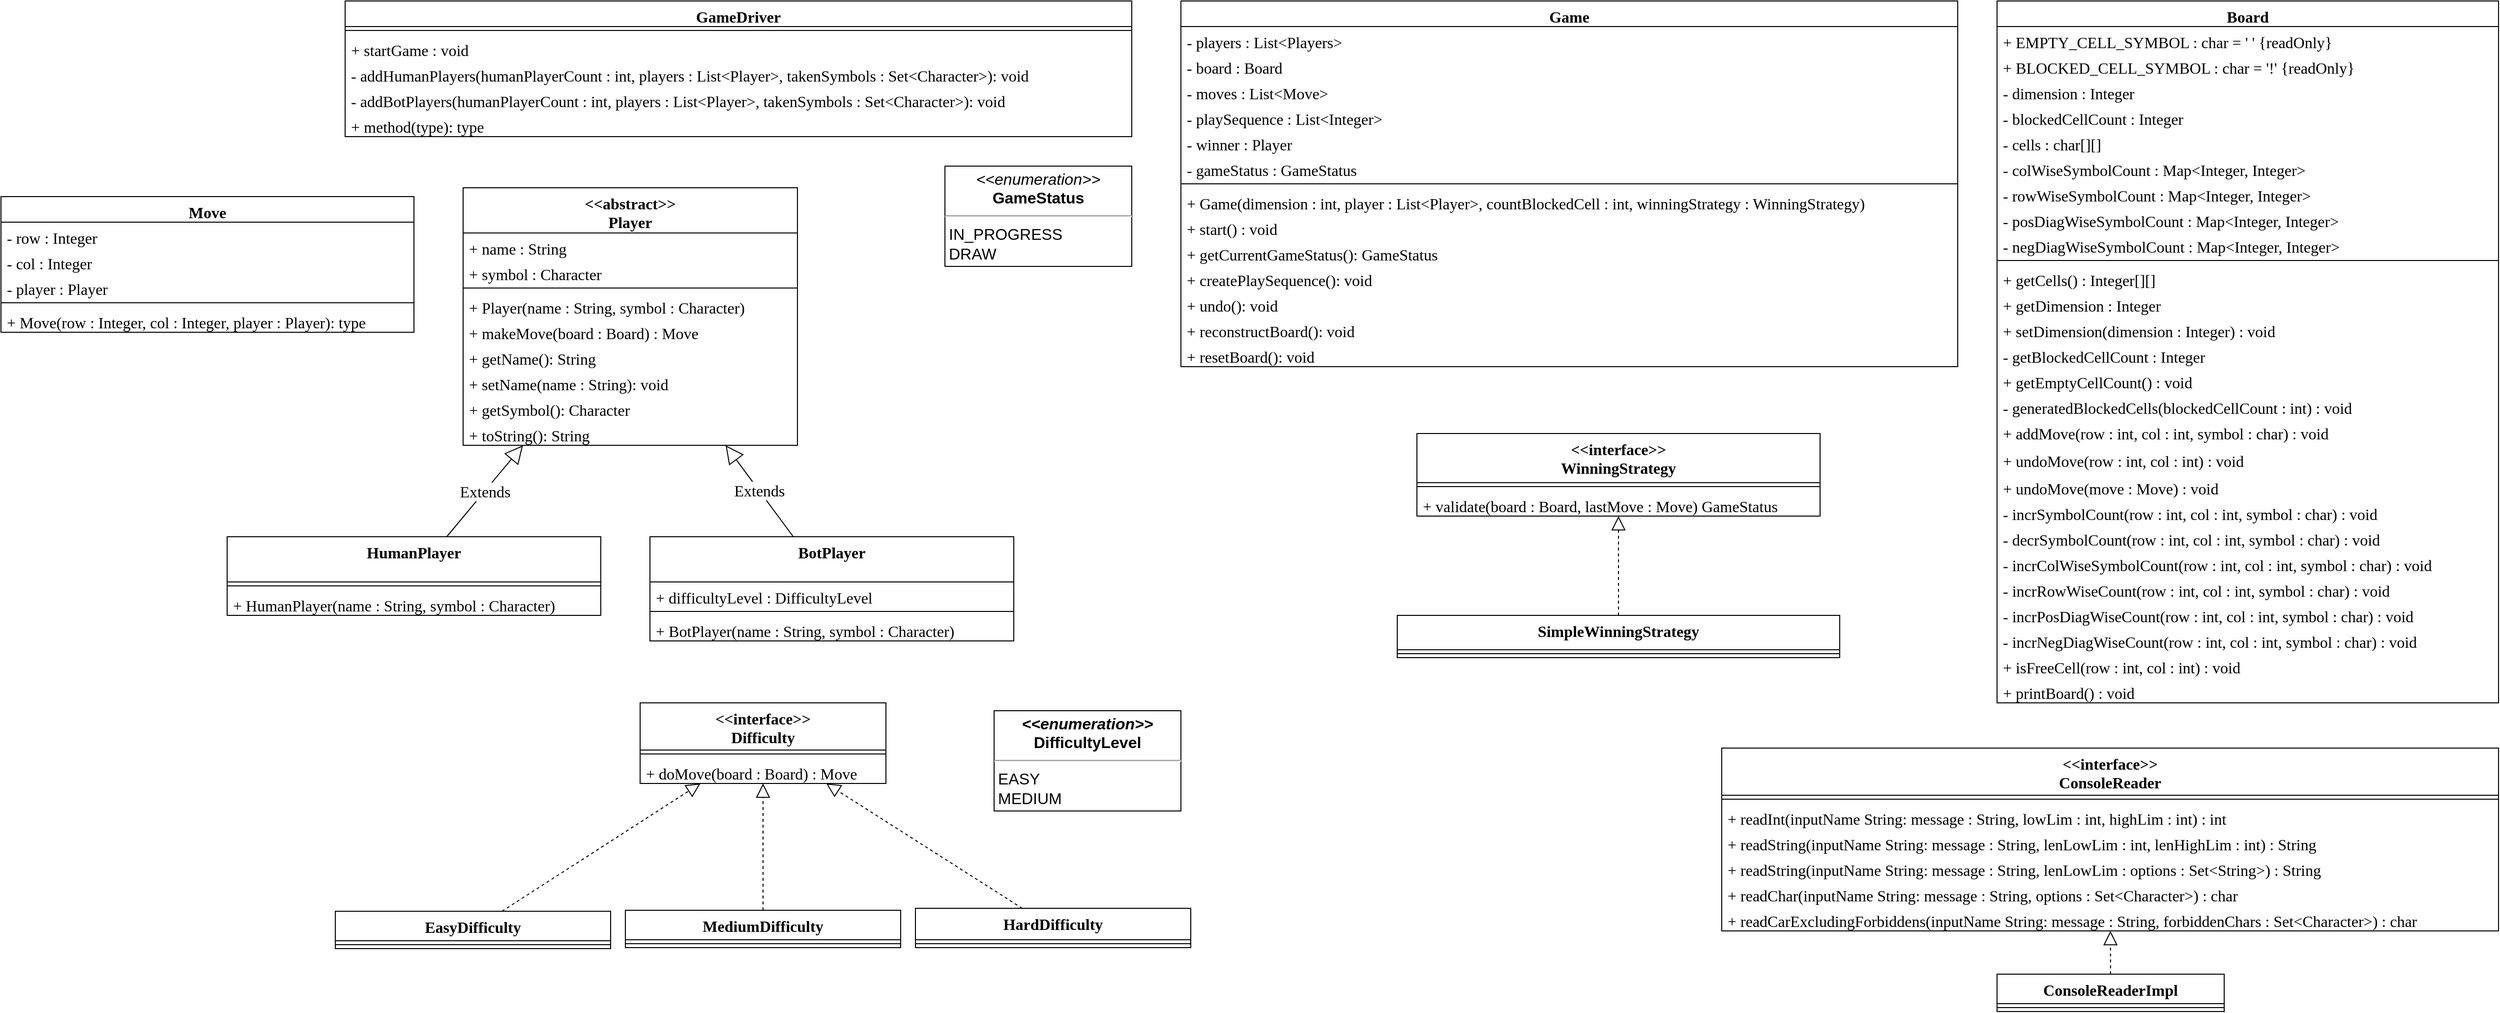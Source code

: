 <mxfile version="20.8.23" type="github">
  <diagram id="C5RBs43oDa-KdzZeNtuy" name="Page-1">
    <mxGraphModel dx="5349" dy="1512" grid="1" gridSize="10" guides="1" tooltips="1" connect="1" arrows="1" fold="1" page="1" pageScale="1" pageWidth="827" pageHeight="1169" math="0" shadow="0">
      <root>
        <mxCell id="WIyWlLk6GJQsqaUBKTNV-0" />
        <mxCell id="WIyWlLk6GJQsqaUBKTNV-1" parent="WIyWlLk6GJQsqaUBKTNV-0" />
        <mxCell id="NYESxSJqRWlcTfdeuYpu-14" value="Board" style="swimlane;fontStyle=1;align=center;verticalAlign=top;childLayout=stackLayout;horizontal=1;startSize=26;horizontalStack=0;resizeParent=1;resizeParentMax=0;resizeLast=0;collapsible=1;marginBottom=0;fontFamily=Verdana;fontSize=16;" vertex="1" parent="WIyWlLk6GJQsqaUBKTNV-1">
          <mxGeometry x="310" y="40" width="510" height="714" as="geometry" />
        </mxCell>
        <mxCell id="NYESxSJqRWlcTfdeuYpu-58" value="+ EMPTY_CELL_SYMBOL : char = &#39; &#39; {readOnly}" style="text;strokeColor=none;fillColor=none;align=left;verticalAlign=top;spacingLeft=4;spacingRight=4;overflow=hidden;rotatable=0;points=[[0,0.5],[1,0.5]];portConstraint=eastwest;fontFamily=Verdana;fontSize=16;" vertex="1" parent="NYESxSJqRWlcTfdeuYpu-14">
          <mxGeometry y="26" width="510" height="26" as="geometry" />
        </mxCell>
        <mxCell id="NYESxSJqRWlcTfdeuYpu-59" value="+ BLOCKED_CELL_SYMBOL : char = &#39;!&#39; {readOnly}" style="text;strokeColor=none;fillColor=none;align=left;verticalAlign=top;spacingLeft=4;spacingRight=4;overflow=hidden;rotatable=0;points=[[0,0.5],[1,0.5]];portConstraint=eastwest;fontFamily=Verdana;fontSize=16;" vertex="1" parent="NYESxSJqRWlcTfdeuYpu-14">
          <mxGeometry y="52" width="510" height="26" as="geometry" />
        </mxCell>
        <mxCell id="NYESxSJqRWlcTfdeuYpu-15" value="- dimension : Integer" style="text;strokeColor=none;fillColor=none;align=left;verticalAlign=top;spacingLeft=4;spacingRight=4;overflow=hidden;rotatable=0;points=[[0,0.5],[1,0.5]];portConstraint=eastwest;fontFamily=Verdana;fontSize=16;" vertex="1" parent="NYESxSJqRWlcTfdeuYpu-14">
          <mxGeometry y="78" width="510" height="26" as="geometry" />
        </mxCell>
        <mxCell id="NYESxSJqRWlcTfdeuYpu-33" value="- blockedCellCount : Integer" style="text;strokeColor=none;fillColor=none;align=left;verticalAlign=top;spacingLeft=4;spacingRight=4;overflow=hidden;rotatable=0;points=[[0,0.5],[1,0.5]];portConstraint=eastwest;fontFamily=Verdana;fontSize=16;" vertex="1" parent="NYESxSJqRWlcTfdeuYpu-14">
          <mxGeometry y="104" width="510" height="26" as="geometry" />
        </mxCell>
        <mxCell id="NYESxSJqRWlcTfdeuYpu-35" value="- cells : char[][]" style="text;strokeColor=none;fillColor=none;align=left;verticalAlign=top;spacingLeft=4;spacingRight=4;overflow=hidden;rotatable=0;points=[[0,0.5],[1,0.5]];portConstraint=eastwest;fontFamily=Verdana;fontSize=16;" vertex="1" parent="NYESxSJqRWlcTfdeuYpu-14">
          <mxGeometry y="130" width="510" height="26" as="geometry" />
        </mxCell>
        <mxCell id="NYESxSJqRWlcTfdeuYpu-36" value="- colWiseSymbolCount : Map&lt;Integer, Integer&gt;" style="text;strokeColor=none;fillColor=none;align=left;verticalAlign=top;spacingLeft=4;spacingRight=4;overflow=hidden;rotatable=0;points=[[0,0.5],[1,0.5]];portConstraint=eastwest;fontFamily=Verdana;fontSize=16;" vertex="1" parent="NYESxSJqRWlcTfdeuYpu-14">
          <mxGeometry y="156" width="510" height="26" as="geometry" />
        </mxCell>
        <mxCell id="NYESxSJqRWlcTfdeuYpu-37" value="- rowWiseSymbolCount : Map&lt;Integer, Integer&gt;" style="text;strokeColor=none;fillColor=none;align=left;verticalAlign=top;spacingLeft=4;spacingRight=4;overflow=hidden;rotatable=0;points=[[0,0.5],[1,0.5]];portConstraint=eastwest;fontFamily=Verdana;fontSize=16;" vertex="1" parent="NYESxSJqRWlcTfdeuYpu-14">
          <mxGeometry y="182" width="510" height="26" as="geometry" />
        </mxCell>
        <mxCell id="NYESxSJqRWlcTfdeuYpu-38" value="- posDiagWiseSymbolCount : Map&lt;Integer, Integer&gt;" style="text;strokeColor=none;fillColor=none;align=left;verticalAlign=top;spacingLeft=4;spacingRight=4;overflow=hidden;rotatable=0;points=[[0,0.5],[1,0.5]];portConstraint=eastwest;fontFamily=Verdana;fontSize=16;" vertex="1" parent="NYESxSJqRWlcTfdeuYpu-14">
          <mxGeometry y="208" width="510" height="26" as="geometry" />
        </mxCell>
        <mxCell id="NYESxSJqRWlcTfdeuYpu-34" value="- negDiagWiseSymbolCount : Map&lt;Integer, Integer&gt;" style="text;strokeColor=none;fillColor=none;align=left;verticalAlign=top;spacingLeft=4;spacingRight=4;overflow=hidden;rotatable=0;points=[[0,0.5],[1,0.5]];portConstraint=eastwest;fontFamily=Verdana;fontSize=16;" vertex="1" parent="NYESxSJqRWlcTfdeuYpu-14">
          <mxGeometry y="234" width="510" height="26" as="geometry" />
        </mxCell>
        <mxCell id="NYESxSJqRWlcTfdeuYpu-16" value="" style="line;strokeWidth=1;fillColor=none;align=left;verticalAlign=middle;spacingTop=-1;spacingLeft=3;spacingRight=3;rotatable=0;labelPosition=right;points=[];portConstraint=eastwest;strokeColor=inherit;fontFamily=Verdana;fontSize=16;" vertex="1" parent="NYESxSJqRWlcTfdeuYpu-14">
          <mxGeometry y="260" width="510" height="8" as="geometry" />
        </mxCell>
        <mxCell id="NYESxSJqRWlcTfdeuYpu-28" value="+ getCells() : Integer[][]" style="text;strokeColor=none;fillColor=none;align=left;verticalAlign=top;spacingLeft=4;spacingRight=4;overflow=hidden;rotatable=0;points=[[0,0.5],[1,0.5]];portConstraint=eastwest;fontFamily=Verdana;fontSize=16;" vertex="1" parent="NYESxSJqRWlcTfdeuYpu-14">
          <mxGeometry y="268" width="510" height="26" as="geometry" />
        </mxCell>
        <mxCell id="NYESxSJqRWlcTfdeuYpu-24" value="+ getDimension : Integer" style="text;strokeColor=none;fillColor=none;align=left;verticalAlign=top;spacingLeft=4;spacingRight=4;overflow=hidden;rotatable=0;points=[[0,0.5],[1,0.5]];portConstraint=eastwest;fontFamily=Verdana;fontSize=16;" vertex="1" parent="NYESxSJqRWlcTfdeuYpu-14">
          <mxGeometry y="294" width="510" height="26" as="geometry" />
        </mxCell>
        <mxCell id="NYESxSJqRWlcTfdeuYpu-32" value="+ setDimension(dimension : Integer) : void" style="text;strokeColor=none;fillColor=none;align=left;verticalAlign=top;spacingLeft=4;spacingRight=4;overflow=hidden;rotatable=0;points=[[0,0.5],[1,0.5]];portConstraint=eastwest;fontFamily=Verdana;fontSize=16;" vertex="1" parent="NYESxSJqRWlcTfdeuYpu-14">
          <mxGeometry y="320" width="510" height="26" as="geometry" />
        </mxCell>
        <mxCell id="NYESxSJqRWlcTfdeuYpu-26" value="- getBlockedCellCount : Integer" style="text;strokeColor=none;fillColor=none;align=left;verticalAlign=top;spacingLeft=4;spacingRight=4;overflow=hidden;rotatable=0;points=[[0,0.5],[1,0.5]];portConstraint=eastwest;fontFamily=Verdana;fontSize=16;" vertex="1" parent="NYESxSJqRWlcTfdeuYpu-14">
          <mxGeometry y="346" width="510" height="26" as="geometry" />
        </mxCell>
        <mxCell id="NYESxSJqRWlcTfdeuYpu-40" value="+ getEmptyCellCount() : void" style="text;strokeColor=none;fillColor=none;align=left;verticalAlign=top;spacingLeft=4;spacingRight=4;overflow=hidden;rotatable=0;points=[[0,0.5],[1,0.5]];portConstraint=eastwest;fontFamily=Verdana;fontSize=16;" vertex="1" parent="NYESxSJqRWlcTfdeuYpu-14">
          <mxGeometry y="372" width="510" height="26" as="geometry" />
        </mxCell>
        <mxCell id="NYESxSJqRWlcTfdeuYpu-41" value="- generatedBlockedCells(blockedCellCount : int) : void" style="text;strokeColor=none;fillColor=none;align=left;verticalAlign=top;spacingLeft=4;spacingRight=4;overflow=hidden;rotatable=0;points=[[0,0.5],[1,0.5]];portConstraint=eastwest;fontFamily=Verdana;fontSize=16;" vertex="1" parent="NYESxSJqRWlcTfdeuYpu-14">
          <mxGeometry y="398" width="510" height="26" as="geometry" />
        </mxCell>
        <mxCell id="NYESxSJqRWlcTfdeuYpu-27" value="+ addMove(row : int, col : int, symbol : char) : void" style="text;strokeColor=none;fillColor=none;align=left;verticalAlign=top;spacingLeft=4;spacingRight=4;overflow=hidden;rotatable=0;points=[[0,0.5],[1,0.5]];portConstraint=eastwest;fontFamily=Verdana;fontSize=16;" vertex="1" parent="NYESxSJqRWlcTfdeuYpu-14">
          <mxGeometry y="424" width="510" height="28" as="geometry" />
        </mxCell>
        <mxCell id="NYESxSJqRWlcTfdeuYpu-43" value="+ undoMove(row : int, col : int) : void" style="text;strokeColor=none;fillColor=none;align=left;verticalAlign=top;spacingLeft=4;spacingRight=4;overflow=hidden;rotatable=0;points=[[0,0.5],[1,0.5]];portConstraint=eastwest;fontFamily=Verdana;fontSize=16;" vertex="1" parent="NYESxSJqRWlcTfdeuYpu-14">
          <mxGeometry y="452" width="510" height="28" as="geometry" />
        </mxCell>
        <mxCell id="NYESxSJqRWlcTfdeuYpu-44" value="+ undoMove(move : Move) : void" style="text;strokeColor=none;fillColor=none;align=left;verticalAlign=top;spacingLeft=4;spacingRight=4;overflow=hidden;rotatable=0;points=[[0,0.5],[1,0.5]];portConstraint=eastwest;fontFamily=Verdana;fontSize=16;" vertex="1" parent="NYESxSJqRWlcTfdeuYpu-14">
          <mxGeometry y="480" width="510" height="26" as="geometry" />
        </mxCell>
        <mxCell id="NYESxSJqRWlcTfdeuYpu-42" value="- incrSymbolCount(row : int, col : int, symbol : char) : void" style="text;strokeColor=none;fillColor=none;align=left;verticalAlign=top;spacingLeft=4;spacingRight=4;overflow=hidden;rotatable=0;points=[[0,0.5],[1,0.5]];portConstraint=eastwest;fontFamily=Verdana;fontSize=16;" vertex="1" parent="NYESxSJqRWlcTfdeuYpu-14">
          <mxGeometry y="506" width="510" height="26" as="geometry" />
        </mxCell>
        <mxCell id="NYESxSJqRWlcTfdeuYpu-46" value="- decrSymbolCount(row : int, col : int, symbol : char) : void" style="text;strokeColor=none;fillColor=none;align=left;verticalAlign=top;spacingLeft=4;spacingRight=4;overflow=hidden;rotatable=0;points=[[0,0.5],[1,0.5]];portConstraint=eastwest;fontFamily=Verdana;fontSize=16;" vertex="1" parent="NYESxSJqRWlcTfdeuYpu-14">
          <mxGeometry y="532" width="510" height="26" as="geometry" />
        </mxCell>
        <mxCell id="NYESxSJqRWlcTfdeuYpu-47" value="- incrColWiseSymbolCount(row : int, col : int, symbol : char) : void" style="text;strokeColor=none;fillColor=none;align=left;verticalAlign=top;spacingLeft=4;spacingRight=4;overflow=hidden;rotatable=0;points=[[0,0.5],[1,0.5]];portConstraint=eastwest;fontFamily=Verdana;fontSize=16;" vertex="1" parent="NYESxSJqRWlcTfdeuYpu-14">
          <mxGeometry y="558" width="510" height="26" as="geometry" />
        </mxCell>
        <mxCell id="NYESxSJqRWlcTfdeuYpu-45" value="- incrRowWiseCount(row : int, col : int, symbol : char) : void" style="text;strokeColor=none;fillColor=none;align=left;verticalAlign=top;spacingLeft=4;spacingRight=4;overflow=hidden;rotatable=0;points=[[0,0.5],[1,0.5]];portConstraint=eastwest;fontFamily=Verdana;fontSize=16;" vertex="1" parent="NYESxSJqRWlcTfdeuYpu-14">
          <mxGeometry y="584" width="510" height="26" as="geometry" />
        </mxCell>
        <mxCell id="NYESxSJqRWlcTfdeuYpu-48" value="- incrPosDiagWiseCount(row : int, col : int, symbol : char) : void" style="text;strokeColor=none;fillColor=none;align=left;verticalAlign=top;spacingLeft=4;spacingRight=4;overflow=hidden;rotatable=0;points=[[0,0.5],[1,0.5]];portConstraint=eastwest;fontFamily=Verdana;fontSize=16;" vertex="1" parent="NYESxSJqRWlcTfdeuYpu-14">
          <mxGeometry y="610" width="510" height="26" as="geometry" />
        </mxCell>
        <mxCell id="NYESxSJqRWlcTfdeuYpu-49" value="- incrNegDiagWiseCount(row : int, col : int, symbol : char) : void" style="text;strokeColor=none;fillColor=none;align=left;verticalAlign=top;spacingLeft=4;spacingRight=4;overflow=hidden;rotatable=0;points=[[0,0.5],[1,0.5]];portConstraint=eastwest;fontFamily=Verdana;fontSize=16;" vertex="1" parent="NYESxSJqRWlcTfdeuYpu-14">
          <mxGeometry y="636" width="510" height="26" as="geometry" />
        </mxCell>
        <mxCell id="NYESxSJqRWlcTfdeuYpu-50" value="+ isFreeCell(row : int, col : int) : void" style="text;strokeColor=none;fillColor=none;align=left;verticalAlign=top;spacingLeft=4;spacingRight=4;overflow=hidden;rotatable=0;points=[[0,0.5],[1,0.5]];portConstraint=eastwest;fontFamily=Verdana;fontSize=16;" vertex="1" parent="NYESxSJqRWlcTfdeuYpu-14">
          <mxGeometry y="662" width="510" height="26" as="geometry" />
        </mxCell>
        <mxCell id="NYESxSJqRWlcTfdeuYpu-51" value="+ printBoard() : void" style="text;strokeColor=none;fillColor=none;align=left;verticalAlign=top;spacingLeft=4;spacingRight=4;overflow=hidden;rotatable=0;points=[[0,0.5],[1,0.5]];portConstraint=eastwest;fontFamily=Verdana;fontSize=16;" vertex="1" parent="NYESxSJqRWlcTfdeuYpu-14">
          <mxGeometry y="688" width="510" height="26" as="geometry" />
        </mxCell>
        <mxCell id="NYESxSJqRWlcTfdeuYpu-52" value="Game" style="swimlane;fontStyle=1;align=center;verticalAlign=top;childLayout=stackLayout;horizontal=1;startSize=26;horizontalStack=0;resizeParent=1;resizeParentMax=0;resizeLast=0;collapsible=1;marginBottom=0;fontFamily=Verdana;fontSize=16;" vertex="1" parent="WIyWlLk6GJQsqaUBKTNV-1">
          <mxGeometry x="-520" y="40" width="790" height="372" as="geometry" />
        </mxCell>
        <mxCell id="NYESxSJqRWlcTfdeuYpu-53" value="- players : List&lt;Players&gt;" style="text;strokeColor=none;fillColor=none;align=left;verticalAlign=top;spacingLeft=4;spacingRight=4;overflow=hidden;rotatable=0;points=[[0,0.5],[1,0.5]];portConstraint=eastwest;fontSize=16;fontFamily=Verdana;" vertex="1" parent="NYESxSJqRWlcTfdeuYpu-52">
          <mxGeometry y="26" width="790" height="26" as="geometry" />
        </mxCell>
        <mxCell id="NYESxSJqRWlcTfdeuYpu-60" value="- board : Board" style="text;strokeColor=none;fillColor=none;align=left;verticalAlign=top;spacingLeft=4;spacingRight=4;overflow=hidden;rotatable=0;points=[[0,0.5],[1,0.5]];portConstraint=eastwest;fontSize=16;fontFamily=Verdana;" vertex="1" parent="NYESxSJqRWlcTfdeuYpu-52">
          <mxGeometry y="52" width="790" height="26" as="geometry" />
        </mxCell>
        <mxCell id="NYESxSJqRWlcTfdeuYpu-61" value="- moves : List&lt;Move&gt;" style="text;strokeColor=none;fillColor=none;align=left;verticalAlign=top;spacingLeft=4;spacingRight=4;overflow=hidden;rotatable=0;points=[[0,0.5],[1,0.5]];portConstraint=eastwest;fontSize=16;fontFamily=Verdana;" vertex="1" parent="NYESxSJqRWlcTfdeuYpu-52">
          <mxGeometry y="78" width="790" height="26" as="geometry" />
        </mxCell>
        <mxCell id="NYESxSJqRWlcTfdeuYpu-62" value="- playSequence : List&lt;Integer&gt;" style="text;strokeColor=none;fillColor=none;align=left;verticalAlign=top;spacingLeft=4;spacingRight=4;overflow=hidden;rotatable=0;points=[[0,0.5],[1,0.5]];portConstraint=eastwest;fontSize=16;fontFamily=Verdana;" vertex="1" parent="NYESxSJqRWlcTfdeuYpu-52">
          <mxGeometry y="104" width="790" height="26" as="geometry" />
        </mxCell>
        <mxCell id="NYESxSJqRWlcTfdeuYpu-63" value="- winner : Player" style="text;strokeColor=none;fillColor=none;align=left;verticalAlign=top;spacingLeft=4;spacingRight=4;overflow=hidden;rotatable=0;points=[[0,0.5],[1,0.5]];portConstraint=eastwest;fontSize=16;fontFamily=Verdana;" vertex="1" parent="NYESxSJqRWlcTfdeuYpu-52">
          <mxGeometry y="130" width="790" height="26" as="geometry" />
        </mxCell>
        <mxCell id="NYESxSJqRWlcTfdeuYpu-64" value="- gameStatus : GameStatus" style="text;strokeColor=none;fillColor=none;align=left;verticalAlign=top;spacingLeft=4;spacingRight=4;overflow=hidden;rotatable=0;points=[[0,0.5],[1,0.5]];portConstraint=eastwest;fontSize=16;fontFamily=Verdana;" vertex="1" parent="NYESxSJqRWlcTfdeuYpu-52">
          <mxGeometry y="156" width="790" height="26" as="geometry" />
        </mxCell>
        <mxCell id="NYESxSJqRWlcTfdeuYpu-54" value="" style="line;strokeWidth=1;fillColor=none;align=left;verticalAlign=middle;spacingTop=-1;spacingLeft=3;spacingRight=3;rotatable=0;labelPosition=right;points=[];portConstraint=eastwest;strokeColor=inherit;fontFamily=Verdana;fontSize=16;" vertex="1" parent="NYESxSJqRWlcTfdeuYpu-52">
          <mxGeometry y="182" width="790" height="8" as="geometry" />
        </mxCell>
        <mxCell id="NYESxSJqRWlcTfdeuYpu-56" value="+ Game(dimension : int, player : List&lt;Player&gt;, countBlockedCell : int, winningStrategy : WinningStrategy)" style="text;strokeColor=none;fillColor=none;align=left;verticalAlign=top;spacingLeft=4;spacingRight=4;overflow=hidden;rotatable=0;points=[[0,0.5],[1,0.5]];portConstraint=eastwest;fontSize=16;fontFamily=Verdana;" vertex="1" parent="NYESxSJqRWlcTfdeuYpu-52">
          <mxGeometry y="190" width="790" height="26" as="geometry" />
        </mxCell>
        <mxCell id="NYESxSJqRWlcTfdeuYpu-57" value="+ start() : void" style="text;strokeColor=none;fillColor=none;align=left;verticalAlign=top;spacingLeft=4;spacingRight=4;overflow=hidden;rotatable=0;points=[[0,0.5],[1,0.5]];portConstraint=eastwest;fontSize=16;fontFamily=Verdana;" vertex="1" parent="NYESxSJqRWlcTfdeuYpu-52">
          <mxGeometry y="216" width="790" height="26" as="geometry" />
        </mxCell>
        <mxCell id="NYESxSJqRWlcTfdeuYpu-55" value="+ getCurrentGameStatus(): GameStatus" style="text;strokeColor=none;fillColor=none;align=left;verticalAlign=top;spacingLeft=4;spacingRight=4;overflow=hidden;rotatable=0;points=[[0,0.5],[1,0.5]];portConstraint=eastwest;fontSize=16;fontFamily=Verdana;" vertex="1" parent="NYESxSJqRWlcTfdeuYpu-52">
          <mxGeometry y="242" width="790" height="26" as="geometry" />
        </mxCell>
        <mxCell id="NYESxSJqRWlcTfdeuYpu-65" value="+ createPlaySequence(): void" style="text;strokeColor=none;fillColor=none;align=left;verticalAlign=top;spacingLeft=4;spacingRight=4;overflow=hidden;rotatable=0;points=[[0,0.5],[1,0.5]];portConstraint=eastwest;fontSize=16;fontFamily=Verdana;" vertex="1" parent="NYESxSJqRWlcTfdeuYpu-52">
          <mxGeometry y="268" width="790" height="26" as="geometry" />
        </mxCell>
        <mxCell id="NYESxSJqRWlcTfdeuYpu-66" value="+ undo(): void" style="text;strokeColor=none;fillColor=none;align=left;verticalAlign=top;spacingLeft=4;spacingRight=4;overflow=hidden;rotatable=0;points=[[0,0.5],[1,0.5]];portConstraint=eastwest;fontSize=16;fontFamily=Verdana;" vertex="1" parent="NYESxSJqRWlcTfdeuYpu-52">
          <mxGeometry y="294" width="790" height="26" as="geometry" />
        </mxCell>
        <mxCell id="NYESxSJqRWlcTfdeuYpu-67" value="+ reconstructBoard(): void" style="text;strokeColor=none;fillColor=none;align=left;verticalAlign=top;spacingLeft=4;spacingRight=4;overflow=hidden;rotatable=0;points=[[0,0.5],[1,0.5]];portConstraint=eastwest;fontSize=16;fontFamily=Verdana;" vertex="1" parent="NYESxSJqRWlcTfdeuYpu-52">
          <mxGeometry y="320" width="790" height="26" as="geometry" />
        </mxCell>
        <mxCell id="NYESxSJqRWlcTfdeuYpu-68" value="+ resetBoard(): void" style="text;strokeColor=none;fillColor=none;align=left;verticalAlign=top;spacingLeft=4;spacingRight=4;overflow=hidden;rotatable=0;points=[[0,0.5],[1,0.5]];portConstraint=eastwest;fontSize=16;fontFamily=Verdana;" vertex="1" parent="NYESxSJqRWlcTfdeuYpu-52">
          <mxGeometry y="346" width="790" height="26" as="geometry" />
        </mxCell>
        <mxCell id="NYESxSJqRWlcTfdeuYpu-69" value="GameDriver" style="swimlane;fontStyle=1;align=center;verticalAlign=top;childLayout=stackLayout;horizontal=1;startSize=26;horizontalStack=0;resizeParent=1;resizeParentMax=0;resizeLast=0;collapsible=1;marginBottom=0;fontFamily=Verdana;fontSize=16;" vertex="1" parent="WIyWlLk6GJQsqaUBKTNV-1">
          <mxGeometry x="-1370" y="40" width="800" height="138" as="geometry" />
        </mxCell>
        <mxCell id="NYESxSJqRWlcTfdeuYpu-71" value="" style="line;strokeWidth=1;fillColor=none;align=left;verticalAlign=middle;spacingTop=-1;spacingLeft=3;spacingRight=3;rotatable=0;labelPosition=right;points=[];portConstraint=eastwest;strokeColor=inherit;fontFamily=Verdana;fontSize=16;" vertex="1" parent="NYESxSJqRWlcTfdeuYpu-69">
          <mxGeometry y="26" width="800" height="8" as="geometry" />
        </mxCell>
        <mxCell id="NYESxSJqRWlcTfdeuYpu-70" value="+ startGame : void" style="text;strokeColor=none;fillColor=none;align=left;verticalAlign=top;spacingLeft=4;spacingRight=4;overflow=hidden;rotatable=0;points=[[0,0.5],[1,0.5]];portConstraint=eastwest;fontSize=16;fontFamily=Verdana;" vertex="1" parent="NYESxSJqRWlcTfdeuYpu-69">
          <mxGeometry y="34" width="800" height="26" as="geometry" />
        </mxCell>
        <mxCell id="NYESxSJqRWlcTfdeuYpu-72" value="- addHumanPlayers(humanPlayerCount : int, players : List&lt;Player&gt;, takenSymbols : Set&lt;Character&gt;): void" style="text;strokeColor=none;fillColor=none;align=left;verticalAlign=top;spacingLeft=4;spacingRight=4;overflow=hidden;rotatable=0;points=[[0,0.5],[1,0.5]];portConstraint=eastwest;fontSize=16;fontFamily=Verdana;" vertex="1" parent="NYESxSJqRWlcTfdeuYpu-69">
          <mxGeometry y="60" width="800" height="26" as="geometry" />
        </mxCell>
        <mxCell id="NYESxSJqRWlcTfdeuYpu-73" value="- addBotPlayers(humanPlayerCount : int, players : List&lt;Player&gt;, takenSymbols : Set&lt;Character&gt;): void" style="text;strokeColor=none;fillColor=none;align=left;verticalAlign=top;spacingLeft=4;spacingRight=4;overflow=hidden;rotatable=0;points=[[0,0.5],[1,0.5]];portConstraint=eastwest;fontSize=16;fontFamily=Verdana;" vertex="1" parent="NYESxSJqRWlcTfdeuYpu-69">
          <mxGeometry y="86" width="800" height="26" as="geometry" />
        </mxCell>
        <mxCell id="NYESxSJqRWlcTfdeuYpu-74" value="+ method(type): type" style="text;strokeColor=none;fillColor=none;align=left;verticalAlign=top;spacingLeft=4;spacingRight=4;overflow=hidden;rotatable=0;points=[[0,0.5],[1,0.5]];portConstraint=eastwest;fontSize=16;fontFamily=Verdana;" vertex="1" parent="NYESxSJqRWlcTfdeuYpu-69">
          <mxGeometry y="112" width="800" height="26" as="geometry" />
        </mxCell>
        <mxCell id="NYESxSJqRWlcTfdeuYpu-79" value="&lt;p style=&quot;margin: 4px 0px 0px; text-align: center; font-size: 16px;&quot;&gt;&lt;i style=&quot;font-size: 16px;&quot;&gt;&amp;lt;&amp;lt;enumeration&amp;gt;&amp;gt;&lt;/i&gt;&lt;br style=&quot;font-size: 16px;&quot;&gt;&lt;b style=&quot;font-size: 16px;&quot;&gt;GameStatus&lt;/b&gt;&lt;/p&gt;&lt;hr style=&quot;font-size: 16px;&quot;&gt;&lt;p style=&quot;margin: 0px 0px 0px 4px; font-size: 16px;&quot;&gt;IN_PROGRESS&lt;br style=&quot;font-size: 16px;&quot;&gt;DRAW&lt;/p&gt;&lt;p style=&quot;margin: 0px 0px 0px 4px; font-size: 16px;&quot;&gt;FINISHED&lt;/p&gt;&lt;p style=&quot;margin: 0px 0px 0px 4px; font-size: 16px;&quot;&gt;&lt;br style=&quot;font-size: 16px;&quot;&gt;&lt;/p&gt;" style="verticalAlign=top;align=left;overflow=fill;fontSize=16;fontFamily=Helvetica;html=1;" vertex="1" parent="WIyWlLk6GJQsqaUBKTNV-1">
          <mxGeometry x="-760" y="208" width="190" height="102" as="geometry" />
        </mxCell>
        <mxCell id="NYESxSJqRWlcTfdeuYpu-83" value="&lt;&lt;abstract&gt;&gt;&#xa;Player" style="swimlane;fontStyle=1;align=center;verticalAlign=top;childLayout=stackLayout;horizontal=1;startSize=46;horizontalStack=0;resizeParent=1;resizeParentMax=0;resizeLast=0;collapsible=1;marginBottom=0;fontFamily=Verdana;fontSize=16;" vertex="1" parent="WIyWlLk6GJQsqaUBKTNV-1">
          <mxGeometry x="-1250" y="230" width="340" height="262" as="geometry" />
        </mxCell>
        <mxCell id="NYESxSJqRWlcTfdeuYpu-85" value="+ name : String" style="text;strokeColor=none;fillColor=none;align=left;verticalAlign=top;spacingLeft=4;spacingRight=4;overflow=hidden;rotatable=0;points=[[0,0.5],[1,0.5]];portConstraint=eastwest;fontSize=16;fontFamily=Verdana;" vertex="1" parent="NYESxSJqRWlcTfdeuYpu-83">
          <mxGeometry y="46" width="340" height="26" as="geometry" />
        </mxCell>
        <mxCell id="NYESxSJqRWlcTfdeuYpu-89" value="+ symbol : Character" style="text;strokeColor=none;fillColor=none;align=left;verticalAlign=top;spacingLeft=4;spacingRight=4;overflow=hidden;rotatable=0;points=[[0,0.5],[1,0.5]];portConstraint=eastwest;fontSize=16;fontFamily=Verdana;" vertex="1" parent="NYESxSJqRWlcTfdeuYpu-83">
          <mxGeometry y="72" width="340" height="26" as="geometry" />
        </mxCell>
        <mxCell id="NYESxSJqRWlcTfdeuYpu-84" value="" style="line;strokeWidth=1;fillColor=none;align=left;verticalAlign=middle;spacingTop=-1;spacingLeft=3;spacingRight=3;rotatable=0;labelPosition=right;points=[];portConstraint=eastwest;strokeColor=inherit;fontFamily=Verdana;fontSize=16;" vertex="1" parent="NYESxSJqRWlcTfdeuYpu-83">
          <mxGeometry y="98" width="340" height="8" as="geometry" />
        </mxCell>
        <mxCell id="NYESxSJqRWlcTfdeuYpu-86" value="+ Player(name : String, symbol : Character)" style="text;strokeColor=none;fillColor=none;align=left;verticalAlign=top;spacingLeft=4;spacingRight=4;overflow=hidden;rotatable=0;points=[[0,0.5],[1,0.5]];portConstraint=eastwest;fontSize=16;fontFamily=Verdana;" vertex="1" parent="NYESxSJqRWlcTfdeuYpu-83">
          <mxGeometry y="106" width="340" height="26" as="geometry" />
        </mxCell>
        <mxCell id="NYESxSJqRWlcTfdeuYpu-87" value="+ makeMove(board : Board) : Move" style="text;strokeColor=none;fillColor=none;align=left;verticalAlign=top;spacingLeft=4;spacingRight=4;overflow=hidden;rotatable=0;points=[[0,0.5],[1,0.5]];portConstraint=eastwest;fontSize=16;fontFamily=Verdana;" vertex="1" parent="NYESxSJqRWlcTfdeuYpu-83">
          <mxGeometry y="132" width="340" height="26" as="geometry" />
        </mxCell>
        <mxCell id="NYESxSJqRWlcTfdeuYpu-90" value="+ getName(): String" style="text;strokeColor=none;fillColor=none;align=left;verticalAlign=top;spacingLeft=4;spacingRight=4;overflow=hidden;rotatable=0;points=[[0,0.5],[1,0.5]];portConstraint=eastwest;fontSize=16;fontFamily=Verdana;" vertex="1" parent="NYESxSJqRWlcTfdeuYpu-83">
          <mxGeometry y="158" width="340" height="26" as="geometry" />
        </mxCell>
        <mxCell id="NYESxSJqRWlcTfdeuYpu-88" value="+ setName(name : String): void" style="text;strokeColor=none;fillColor=none;align=left;verticalAlign=top;spacingLeft=4;spacingRight=4;overflow=hidden;rotatable=0;points=[[0,0.5],[1,0.5]];portConstraint=eastwest;fontSize=16;fontFamily=Verdana;" vertex="1" parent="NYESxSJqRWlcTfdeuYpu-83">
          <mxGeometry y="184" width="340" height="26" as="geometry" />
        </mxCell>
        <mxCell id="NYESxSJqRWlcTfdeuYpu-91" value="+ getSymbol(): Character" style="text;strokeColor=none;fillColor=none;align=left;verticalAlign=top;spacingLeft=4;spacingRight=4;overflow=hidden;rotatable=0;points=[[0,0.5],[1,0.5]];portConstraint=eastwest;fontSize=16;fontFamily=Verdana;" vertex="1" parent="NYESxSJqRWlcTfdeuYpu-83">
          <mxGeometry y="210" width="340" height="26" as="geometry" />
        </mxCell>
        <mxCell id="NYESxSJqRWlcTfdeuYpu-92" value="+ toString(): String" style="text;strokeColor=none;fillColor=none;align=left;verticalAlign=top;spacingLeft=4;spacingRight=4;overflow=hidden;rotatable=0;points=[[0,0.5],[1,0.5]];portConstraint=eastwest;fontSize=16;fontFamily=Verdana;" vertex="1" parent="NYESxSJqRWlcTfdeuYpu-83">
          <mxGeometry y="236" width="340" height="26" as="geometry" />
        </mxCell>
        <mxCell id="NYESxSJqRWlcTfdeuYpu-93" value="HumanPlayer" style="swimlane;fontStyle=1;align=center;verticalAlign=top;childLayout=stackLayout;horizontal=1;startSize=46;horizontalStack=0;resizeParent=1;resizeParentMax=0;resizeLast=0;collapsible=1;marginBottom=0;fontFamily=Verdana;fontSize=16;" vertex="1" parent="WIyWlLk6GJQsqaUBKTNV-1">
          <mxGeometry x="-1490" y="585" width="380" height="80" as="geometry" />
        </mxCell>
        <mxCell id="NYESxSJqRWlcTfdeuYpu-96" value="" style="line;strokeWidth=1;fillColor=none;align=left;verticalAlign=middle;spacingTop=-1;spacingLeft=3;spacingRight=3;rotatable=0;labelPosition=right;points=[];portConstraint=eastwest;strokeColor=inherit;fontFamily=Verdana;fontSize=16;" vertex="1" parent="NYESxSJqRWlcTfdeuYpu-93">
          <mxGeometry y="46" width="380" height="8" as="geometry" />
        </mxCell>
        <mxCell id="NYESxSJqRWlcTfdeuYpu-97" value="+ HumanPlayer(name : String, symbol : Character)" style="text;strokeColor=none;fillColor=none;align=left;verticalAlign=top;spacingLeft=4;spacingRight=4;overflow=hidden;rotatable=0;points=[[0,0.5],[1,0.5]];portConstraint=eastwest;fontSize=16;fontFamily=Verdana;" vertex="1" parent="NYESxSJqRWlcTfdeuYpu-93">
          <mxGeometry y="54" width="380" height="26" as="geometry" />
        </mxCell>
        <mxCell id="NYESxSJqRWlcTfdeuYpu-103" value="BotPlayer" style="swimlane;fontStyle=1;align=center;verticalAlign=top;childLayout=stackLayout;horizontal=1;startSize=46;horizontalStack=0;resizeParent=1;resizeParentMax=0;resizeLast=0;collapsible=1;marginBottom=0;fontFamily=Verdana;fontSize=16;" vertex="1" parent="WIyWlLk6GJQsqaUBKTNV-1">
          <mxGeometry x="-1060" y="585" width="370" height="106" as="geometry" />
        </mxCell>
        <mxCell id="NYESxSJqRWlcTfdeuYpu-105" value="+ difficultyLevel : DifficultyLevel" style="text;strokeColor=none;fillColor=none;align=left;verticalAlign=top;spacingLeft=4;spacingRight=4;overflow=hidden;rotatable=0;points=[[0,0.5],[1,0.5]];portConstraint=eastwest;fontSize=16;fontFamily=Verdana;" vertex="1" parent="NYESxSJqRWlcTfdeuYpu-103">
          <mxGeometry y="46" width="370" height="26" as="geometry" />
        </mxCell>
        <mxCell id="NYESxSJqRWlcTfdeuYpu-106" value="" style="line;strokeWidth=1;fillColor=none;align=left;verticalAlign=middle;spacingTop=-1;spacingLeft=3;spacingRight=3;rotatable=0;labelPosition=right;points=[];portConstraint=eastwest;strokeColor=inherit;fontFamily=Verdana;fontSize=16;" vertex="1" parent="NYESxSJqRWlcTfdeuYpu-103">
          <mxGeometry y="72" width="370" height="8" as="geometry" />
        </mxCell>
        <mxCell id="NYESxSJqRWlcTfdeuYpu-107" value="+ BotPlayer(name : String, symbol : Character)" style="text;strokeColor=none;fillColor=none;align=left;verticalAlign=top;spacingLeft=4;spacingRight=4;overflow=hidden;rotatable=0;points=[[0,0.5],[1,0.5]];portConstraint=eastwest;fontSize=16;fontFamily=Verdana;" vertex="1" parent="NYESxSJqRWlcTfdeuYpu-103">
          <mxGeometry y="80" width="370" height="26" as="geometry" />
        </mxCell>
        <mxCell id="NYESxSJqRWlcTfdeuYpu-114" value="Extends" style="endArrow=block;endSize=16;endFill=0;html=1;rounded=0;fontFamily=Verdana;fontSize=16;" edge="1" parent="WIyWlLk6GJQsqaUBKTNV-1" source="NYESxSJqRWlcTfdeuYpu-93" target="NYESxSJqRWlcTfdeuYpu-83">
          <mxGeometry width="160" relative="1" as="geometry">
            <mxPoint x="-1550" y="440" as="sourcePoint" />
            <mxPoint x="-1390" y="440" as="targetPoint" />
          </mxGeometry>
        </mxCell>
        <mxCell id="NYESxSJqRWlcTfdeuYpu-115" value="Extends" style="endArrow=block;endSize=16;endFill=0;html=1;rounded=0;fontFamily=Verdana;fontSize=16;" edge="1" parent="WIyWlLk6GJQsqaUBKTNV-1" source="NYESxSJqRWlcTfdeuYpu-103" target="NYESxSJqRWlcTfdeuYpu-83">
          <mxGeometry width="160" relative="1" as="geometry">
            <mxPoint x="-1956" y="580" as="sourcePoint" />
            <mxPoint x="-1924" y="452" as="targetPoint" />
          </mxGeometry>
        </mxCell>
        <mxCell id="NYESxSJqRWlcTfdeuYpu-116" value="Move" style="swimlane;fontStyle=1;align=center;verticalAlign=top;childLayout=stackLayout;horizontal=1;startSize=26;horizontalStack=0;resizeParent=1;resizeParentMax=0;resizeLast=0;collapsible=1;marginBottom=0;fontFamily=Verdana;fontSize=16;" vertex="1" parent="WIyWlLk6GJQsqaUBKTNV-1">
          <mxGeometry x="-1720" y="239" width="420" height="138" as="geometry" />
        </mxCell>
        <mxCell id="NYESxSJqRWlcTfdeuYpu-117" value="- row : Integer" style="text;strokeColor=none;fillColor=none;align=left;verticalAlign=top;spacingLeft=4;spacingRight=4;overflow=hidden;rotatable=0;points=[[0,0.5],[1,0.5]];portConstraint=eastwest;fontSize=16;fontFamily=Verdana;" vertex="1" parent="NYESxSJqRWlcTfdeuYpu-116">
          <mxGeometry y="26" width="420" height="26" as="geometry" />
        </mxCell>
        <mxCell id="NYESxSJqRWlcTfdeuYpu-120" value="- col : Integer" style="text;strokeColor=none;fillColor=none;align=left;verticalAlign=top;spacingLeft=4;spacingRight=4;overflow=hidden;rotatable=0;points=[[0,0.5],[1,0.5]];portConstraint=eastwest;fontSize=16;fontFamily=Verdana;" vertex="1" parent="NYESxSJqRWlcTfdeuYpu-116">
          <mxGeometry y="52" width="420" height="26" as="geometry" />
        </mxCell>
        <mxCell id="NYESxSJqRWlcTfdeuYpu-121" value="- player : Player" style="text;strokeColor=none;fillColor=none;align=left;verticalAlign=top;spacingLeft=4;spacingRight=4;overflow=hidden;rotatable=0;points=[[0,0.5],[1,0.5]];portConstraint=eastwest;fontSize=16;fontFamily=Verdana;" vertex="1" parent="NYESxSJqRWlcTfdeuYpu-116">
          <mxGeometry y="78" width="420" height="26" as="geometry" />
        </mxCell>
        <mxCell id="NYESxSJqRWlcTfdeuYpu-118" value="" style="line;strokeWidth=1;fillColor=none;align=left;verticalAlign=middle;spacingTop=-1;spacingLeft=3;spacingRight=3;rotatable=0;labelPosition=right;points=[];portConstraint=eastwest;strokeColor=inherit;fontFamily=Verdana;fontSize=16;" vertex="1" parent="NYESxSJqRWlcTfdeuYpu-116">
          <mxGeometry y="104" width="420" height="8" as="geometry" />
        </mxCell>
        <mxCell id="NYESxSJqRWlcTfdeuYpu-119" value="+ Move(row : Integer, col : Integer, player : Player): type" style="text;strokeColor=none;fillColor=none;align=left;verticalAlign=top;spacingLeft=4;spacingRight=4;overflow=hidden;rotatable=0;points=[[0,0.5],[1,0.5]];portConstraint=eastwest;fontSize=16;fontFamily=Verdana;" vertex="1" parent="NYESxSJqRWlcTfdeuYpu-116">
          <mxGeometry y="112" width="420" height="26" as="geometry" />
        </mxCell>
        <mxCell id="NYESxSJqRWlcTfdeuYpu-122" value="&lt;&lt;interface&gt;&gt;&#xa;Difficulty" style="swimlane;fontStyle=1;align=center;verticalAlign=top;childLayout=stackLayout;horizontal=1;startSize=48;horizontalStack=0;resizeParent=1;resizeParentMax=0;resizeLast=0;collapsible=1;marginBottom=0;fontFamily=Verdana;fontSize=16;" vertex="1" parent="WIyWlLk6GJQsqaUBKTNV-1">
          <mxGeometry x="-1070" y="754" width="250" height="82" as="geometry" />
        </mxCell>
        <mxCell id="NYESxSJqRWlcTfdeuYpu-124" value="" style="line;strokeWidth=1;fillColor=none;align=left;verticalAlign=middle;spacingTop=-1;spacingLeft=3;spacingRight=3;rotatable=0;labelPosition=right;points=[];portConstraint=eastwest;strokeColor=inherit;fontFamily=Verdana;fontSize=16;" vertex="1" parent="NYESxSJqRWlcTfdeuYpu-122">
          <mxGeometry y="48" width="250" height="8" as="geometry" />
        </mxCell>
        <mxCell id="NYESxSJqRWlcTfdeuYpu-126" value="+ doMove(board : Board) : Move" style="text;strokeColor=none;fillColor=none;align=left;verticalAlign=top;spacingLeft=4;spacingRight=4;overflow=hidden;rotatable=0;points=[[0,0.5],[1,0.5]];portConstraint=eastwest;fontSize=16;fontFamily=Verdana;" vertex="1" parent="NYESxSJqRWlcTfdeuYpu-122">
          <mxGeometry y="56" width="250" height="26" as="geometry" />
        </mxCell>
        <mxCell id="NYESxSJqRWlcTfdeuYpu-127" value="EasyDifficulty" style="swimlane;fontStyle=1;align=center;verticalAlign=top;childLayout=stackLayout;horizontal=1;startSize=30;horizontalStack=0;resizeParent=1;resizeParentMax=0;resizeLast=0;collapsible=1;marginBottom=0;fontFamily=Verdana;fontSize=16;" vertex="1" parent="WIyWlLk6GJQsqaUBKTNV-1">
          <mxGeometry x="-1380" y="966" width="280" height="38" as="geometry" />
        </mxCell>
        <mxCell id="NYESxSJqRWlcTfdeuYpu-128" value="" style="line;strokeWidth=1;fillColor=none;align=left;verticalAlign=middle;spacingTop=-1;spacingLeft=3;spacingRight=3;rotatable=0;labelPosition=right;points=[];portConstraint=eastwest;strokeColor=inherit;fontFamily=Verdana;fontSize=16;" vertex="1" parent="NYESxSJqRWlcTfdeuYpu-127">
          <mxGeometry y="30" width="280" height="8" as="geometry" />
        </mxCell>
        <mxCell id="NYESxSJqRWlcTfdeuYpu-131" value="HardDifficulty" style="swimlane;fontStyle=1;align=center;verticalAlign=top;childLayout=stackLayout;horizontal=1;startSize=32;horizontalStack=0;resizeParent=1;resizeParentMax=0;resizeLast=0;collapsible=1;marginBottom=0;fontFamily=Verdana;fontSize=16;" vertex="1" parent="WIyWlLk6GJQsqaUBKTNV-1">
          <mxGeometry x="-790" y="963" width="280" height="40" as="geometry" />
        </mxCell>
        <mxCell id="NYESxSJqRWlcTfdeuYpu-132" value="" style="line;strokeWidth=1;fillColor=none;align=left;verticalAlign=middle;spacingTop=-1;spacingLeft=3;spacingRight=3;rotatable=0;labelPosition=right;points=[];portConstraint=eastwest;strokeColor=inherit;fontFamily=Verdana;fontSize=16;" vertex="1" parent="NYESxSJqRWlcTfdeuYpu-131">
          <mxGeometry y="32" width="280" height="8" as="geometry" />
        </mxCell>
        <mxCell id="NYESxSJqRWlcTfdeuYpu-134" value="MediumDifficulty" style="swimlane;fontStyle=1;align=center;verticalAlign=top;childLayout=stackLayout;horizontal=1;startSize=30;horizontalStack=0;resizeParent=1;resizeParentMax=0;resizeLast=0;collapsible=1;marginBottom=0;fontFamily=Verdana;fontSize=16;" vertex="1" parent="WIyWlLk6GJQsqaUBKTNV-1">
          <mxGeometry x="-1085" y="965" width="280" height="38" as="geometry" />
        </mxCell>
        <mxCell id="NYESxSJqRWlcTfdeuYpu-135" value="" style="line;strokeWidth=1;fillColor=none;align=left;verticalAlign=middle;spacingTop=-1;spacingLeft=3;spacingRight=3;rotatable=0;labelPosition=right;points=[];portConstraint=eastwest;strokeColor=inherit;fontFamily=Verdana;fontSize=16;" vertex="1" parent="NYESxSJqRWlcTfdeuYpu-134">
          <mxGeometry y="30" width="280" height="8" as="geometry" />
        </mxCell>
        <mxCell id="NYESxSJqRWlcTfdeuYpu-139" value="" style="endArrow=block;dashed=1;endFill=0;endSize=12;html=1;rounded=0;fontFamily=Verdana;fontSize=16;" edge="1" parent="WIyWlLk6GJQsqaUBKTNV-1" source="NYESxSJqRWlcTfdeuYpu-127" target="NYESxSJqRWlcTfdeuYpu-122">
          <mxGeometry width="160" relative="1" as="geometry">
            <mxPoint x="-680" y="1084" as="sourcePoint" />
            <mxPoint x="-520" y="1084" as="targetPoint" />
          </mxGeometry>
        </mxCell>
        <mxCell id="NYESxSJqRWlcTfdeuYpu-140" value="" style="endArrow=block;dashed=1;endFill=0;endSize=12;html=1;rounded=0;fontFamily=Verdana;fontSize=16;" edge="1" parent="WIyWlLk6GJQsqaUBKTNV-1" source="NYESxSJqRWlcTfdeuYpu-131" target="NYESxSJqRWlcTfdeuYpu-122">
          <mxGeometry width="160" relative="1" as="geometry">
            <mxPoint x="-1122" y="1097" as="sourcePoint" />
            <mxPoint x="-894" y="908" as="targetPoint" />
          </mxGeometry>
        </mxCell>
        <mxCell id="NYESxSJqRWlcTfdeuYpu-141" value="" style="endArrow=block;dashed=1;endFill=0;endSize=12;html=1;rounded=0;fontFamily=Verdana;fontSize=16;" edge="1" parent="WIyWlLk6GJQsqaUBKTNV-1" source="NYESxSJqRWlcTfdeuYpu-134" target="NYESxSJqRWlcTfdeuYpu-122">
          <mxGeometry width="160" relative="1" as="geometry">
            <mxPoint x="-858" y="1095" as="sourcePoint" />
            <mxPoint x="-847" y="908" as="targetPoint" />
          </mxGeometry>
        </mxCell>
        <mxCell id="NYESxSJqRWlcTfdeuYpu-142" value="&lt;p style=&quot;margin: 4px 0px 0px; text-align: center; font-size: 16px;&quot;&gt;&lt;i style=&quot;font-size: 16px;&quot;&gt;&lt;b style=&quot;font-size: 16px;&quot;&gt;&amp;lt;&amp;lt;enumeration&amp;gt;&amp;gt;&lt;/b&gt;&lt;/i&gt;&lt;br style=&quot;font-size: 16px;&quot;&gt;&lt;b style=&quot;font-size: 16px;&quot;&gt;DifficultyLevel&lt;/b&gt;&lt;/p&gt;&lt;hr style=&quot;font-size: 16px;&quot;&gt;&lt;p style=&quot;margin: 0px 0px 0px 4px; font-size: 16px;&quot;&gt;EASY&lt;br style=&quot;font-size: 16px;&quot;&gt;MEDIUM&lt;/p&gt;&lt;p style=&quot;margin: 0px 0px 0px 4px; font-size: 16px;&quot;&gt;HARD&lt;/p&gt;&lt;p style=&quot;margin: 0px 0px 0px 4px; font-size: 16px;&quot;&gt;&lt;br style=&quot;font-size: 16px;&quot;&gt;&lt;/p&gt;" style="verticalAlign=top;align=left;overflow=fill;fontSize=16;fontFamily=Helvetica;html=1;" vertex="1" parent="WIyWlLk6GJQsqaUBKTNV-1">
          <mxGeometry x="-710" y="762" width="190" height="102" as="geometry" />
        </mxCell>
        <mxCell id="NYESxSJqRWlcTfdeuYpu-143" value="&lt;&lt;interface&gt;&gt;&#xa;WinningStrategy" style="swimlane;fontStyle=1;align=center;verticalAlign=top;childLayout=stackLayout;horizontal=1;startSize=50;horizontalStack=0;resizeParent=1;resizeParentMax=0;resizeLast=0;collapsible=1;marginBottom=0;fontFamily=Verdana;fontSize=16;" vertex="1" parent="WIyWlLk6GJQsqaUBKTNV-1">
          <mxGeometry x="-280" y="480" width="410" height="84" as="geometry" />
        </mxCell>
        <mxCell id="NYESxSJqRWlcTfdeuYpu-150" value="" style="line;strokeWidth=1;fillColor=none;align=left;verticalAlign=middle;spacingTop=-1;spacingLeft=3;spacingRight=3;rotatable=0;labelPosition=right;points=[];portConstraint=eastwest;strokeColor=inherit;fontFamily=Verdana;fontSize=16;" vertex="1" parent="NYESxSJqRWlcTfdeuYpu-143">
          <mxGeometry y="50" width="410" height="8" as="geometry" />
        </mxCell>
        <mxCell id="NYESxSJqRWlcTfdeuYpu-151" value="+ validate(board : Board, lastMove : Move) GameStatus" style="text;strokeColor=none;fillColor=none;align=left;verticalAlign=top;spacingLeft=4;spacingRight=4;overflow=hidden;rotatable=0;points=[[0,0.5],[1,0.5]];portConstraint=eastwest;fontSize=16;fontFamily=Verdana;" vertex="1" parent="NYESxSJqRWlcTfdeuYpu-143">
          <mxGeometry y="58" width="410" height="26" as="geometry" />
        </mxCell>
        <mxCell id="NYESxSJqRWlcTfdeuYpu-158" value="SimpleWinningStrategy" style="swimlane;fontStyle=1;align=center;verticalAlign=top;childLayout=stackLayout;horizontal=1;startSize=35;horizontalStack=0;resizeParent=1;resizeParentMax=0;resizeLast=0;collapsible=1;marginBottom=0;fontFamily=Verdana;fontSize=16;" vertex="1" parent="WIyWlLk6GJQsqaUBKTNV-1">
          <mxGeometry x="-300" y="665" width="450" height="43" as="geometry" />
        </mxCell>
        <mxCell id="NYESxSJqRWlcTfdeuYpu-159" value="" style="line;strokeWidth=1;fillColor=none;align=left;verticalAlign=middle;spacingTop=-1;spacingLeft=3;spacingRight=3;rotatable=0;labelPosition=right;points=[];portConstraint=eastwest;strokeColor=inherit;fontFamily=Verdana;fontSize=16;" vertex="1" parent="NYESxSJqRWlcTfdeuYpu-158">
          <mxGeometry y="35" width="450" height="8" as="geometry" />
        </mxCell>
        <mxCell id="NYESxSJqRWlcTfdeuYpu-161" value="" style="endArrow=block;dashed=1;endFill=0;endSize=12;html=1;rounded=0;fontFamily=Verdana;fontSize=16;" edge="1" parent="WIyWlLk6GJQsqaUBKTNV-1" source="NYESxSJqRWlcTfdeuYpu-158" target="NYESxSJqRWlcTfdeuYpu-143">
          <mxGeometry width="160" relative="1" as="geometry">
            <mxPoint x="-60" y="620" as="sourcePoint" />
            <mxPoint x="100" y="620" as="targetPoint" />
          </mxGeometry>
        </mxCell>
        <mxCell id="NYESxSJqRWlcTfdeuYpu-163" value="&lt;&lt;interface&gt;&gt;&#xa;ConsoleReader" style="swimlane;fontStyle=1;align=center;verticalAlign=top;childLayout=stackLayout;horizontal=1;startSize=48;horizontalStack=0;resizeParent=1;resizeParentMax=0;resizeLast=0;collapsible=1;marginBottom=0;fontFamily=Verdana;fontSize=16;" vertex="1" parent="WIyWlLk6GJQsqaUBKTNV-1">
          <mxGeometry x="30" y="800" width="790" height="186" as="geometry" />
        </mxCell>
        <mxCell id="NYESxSJqRWlcTfdeuYpu-164" value="" style="line;strokeWidth=1;fillColor=none;align=left;verticalAlign=middle;spacingTop=-1;spacingLeft=3;spacingRight=3;rotatable=0;labelPosition=right;points=[];portConstraint=eastwest;strokeColor=inherit;fontFamily=Verdana;fontSize=16;" vertex="1" parent="NYESxSJqRWlcTfdeuYpu-163">
          <mxGeometry y="48" width="790" height="8" as="geometry" />
        </mxCell>
        <mxCell id="NYESxSJqRWlcTfdeuYpu-165" value="+ readInt(inputName String: message : String, lowLim : int, highLim : int) : int" style="text;strokeColor=none;fillColor=none;align=left;verticalAlign=top;spacingLeft=4;spacingRight=4;overflow=hidden;rotatable=0;points=[[0,0.5],[1,0.5]];portConstraint=eastwest;fontSize=16;fontFamily=Verdana;" vertex="1" parent="NYESxSJqRWlcTfdeuYpu-163">
          <mxGeometry y="56" width="790" height="26" as="geometry" />
        </mxCell>
        <mxCell id="NYESxSJqRWlcTfdeuYpu-166" value="+ readString(inputName String: message : String, lenLowLim : int, lenHighLim : int) : String" style="text;strokeColor=none;fillColor=none;align=left;verticalAlign=top;spacingLeft=4;spacingRight=4;overflow=hidden;rotatable=0;points=[[0,0.5],[1,0.5]];portConstraint=eastwest;fontSize=16;fontFamily=Verdana;" vertex="1" parent="NYESxSJqRWlcTfdeuYpu-163">
          <mxGeometry y="82" width="790" height="26" as="geometry" />
        </mxCell>
        <mxCell id="NYESxSJqRWlcTfdeuYpu-168" value="+ readString(inputName String: message : String, lenLowLim : options : Set&lt;String&gt;) : String" style="text;strokeColor=none;fillColor=none;align=left;verticalAlign=top;spacingLeft=4;spacingRight=4;overflow=hidden;rotatable=0;points=[[0,0.5],[1,0.5]];portConstraint=eastwest;fontSize=16;fontFamily=Verdana;" vertex="1" parent="NYESxSJqRWlcTfdeuYpu-163">
          <mxGeometry y="108" width="790" height="26" as="geometry" />
        </mxCell>
        <mxCell id="NYESxSJqRWlcTfdeuYpu-167" value="+ readChar(inputName String: message : String, options : Set&lt;Character&gt;) : char" style="text;strokeColor=none;fillColor=none;align=left;verticalAlign=top;spacingLeft=4;spacingRight=4;overflow=hidden;rotatable=0;points=[[0,0.5],[1,0.5]];portConstraint=eastwest;fontSize=16;fontFamily=Verdana;" vertex="1" parent="NYESxSJqRWlcTfdeuYpu-163">
          <mxGeometry y="134" width="790" height="26" as="geometry" />
        </mxCell>
        <mxCell id="NYESxSJqRWlcTfdeuYpu-170" value="+ readCarExcludingForbiddens(inputName String: message : String, forbiddenChars : Set&lt;Character&gt;) : char" style="text;strokeColor=none;fillColor=none;align=left;verticalAlign=top;spacingLeft=4;spacingRight=4;overflow=hidden;rotatable=0;points=[[0,0.5],[1,0.5]];portConstraint=eastwest;fontSize=16;fontFamily=Verdana;" vertex="1" parent="NYESxSJqRWlcTfdeuYpu-163">
          <mxGeometry y="160" width="790" height="26" as="geometry" />
        </mxCell>
        <mxCell id="NYESxSJqRWlcTfdeuYpu-171" value="ConsoleReaderImpl" style="swimlane;fontStyle=1;align=center;verticalAlign=top;childLayout=stackLayout;horizontal=1;startSize=30;horizontalStack=0;resizeParent=1;resizeParentMax=0;resizeLast=0;collapsible=1;marginBottom=0;fontFamily=Verdana;fontSize=16;" vertex="1" parent="WIyWlLk6GJQsqaUBKTNV-1">
          <mxGeometry x="310" y="1030" width="231" height="38" as="geometry" />
        </mxCell>
        <mxCell id="NYESxSJqRWlcTfdeuYpu-172" value="" style="line;strokeWidth=1;fillColor=none;align=left;verticalAlign=middle;spacingTop=-1;spacingLeft=3;spacingRight=3;rotatable=0;labelPosition=right;points=[];portConstraint=eastwest;strokeColor=inherit;fontFamily=Verdana;fontSize=16;" vertex="1" parent="NYESxSJqRWlcTfdeuYpu-171">
          <mxGeometry y="30" width="231" height="8" as="geometry" />
        </mxCell>
        <mxCell id="NYESxSJqRWlcTfdeuYpu-179" value="" style="endArrow=block;dashed=1;endFill=0;endSize=12;html=1;rounded=0;fontFamily=Verdana;fontSize=16;" edge="1" parent="WIyWlLk6GJQsqaUBKTNV-1" source="NYESxSJqRWlcTfdeuYpu-171" target="NYESxSJqRWlcTfdeuYpu-163">
          <mxGeometry width="160" relative="1" as="geometry">
            <mxPoint x="27" y="991" as="sourcePoint" />
            <mxPoint x="187" y="991" as="targetPoint" />
          </mxGeometry>
        </mxCell>
      </root>
    </mxGraphModel>
  </diagram>
</mxfile>
